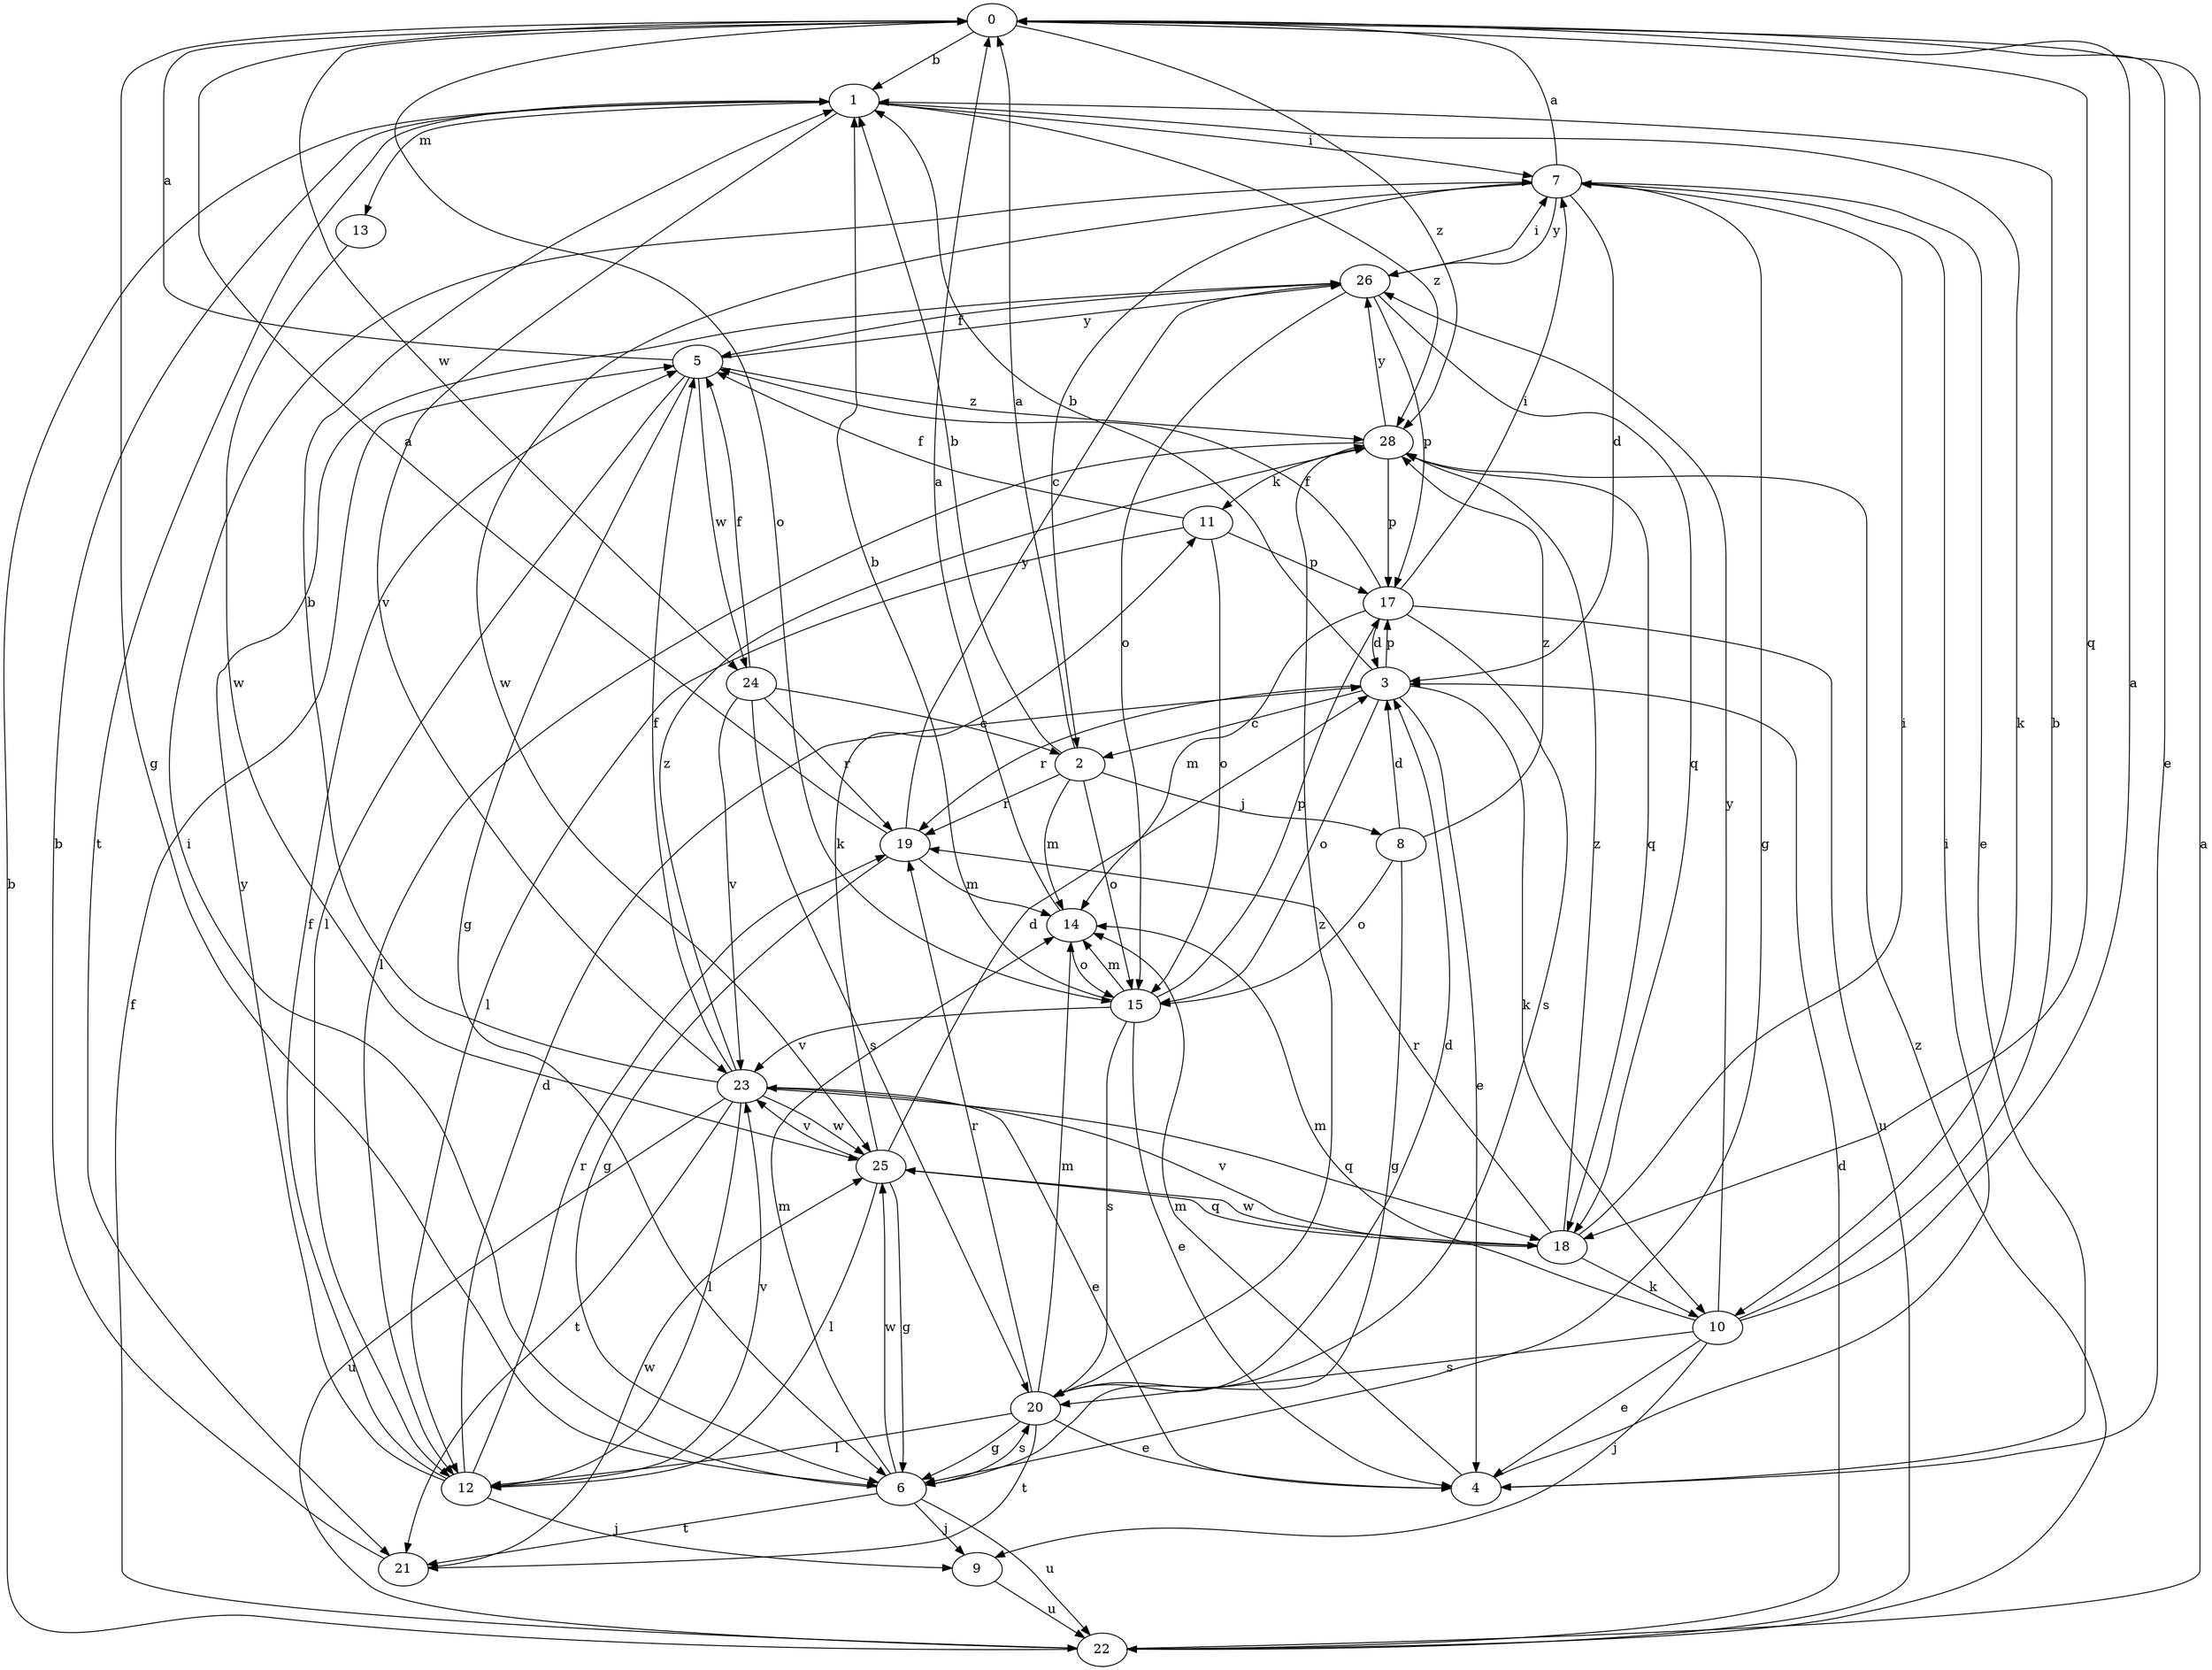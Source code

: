 strict digraph  {
0;
1;
2;
3;
4;
5;
6;
7;
8;
9;
10;
11;
12;
13;
14;
15;
17;
18;
19;
20;
21;
22;
23;
24;
25;
26;
28;
0 -> 1  [label=b];
0 -> 4  [label=e];
0 -> 6  [label=g];
0 -> 15  [label=o];
0 -> 18  [label=q];
0 -> 24  [label=w];
0 -> 28  [label=z];
1 -> 7  [label=i];
1 -> 10  [label=k];
1 -> 13  [label=m];
1 -> 21  [label=t];
1 -> 23  [label=v];
1 -> 28  [label=z];
2 -> 0  [label=a];
2 -> 1  [label=b];
2 -> 8  [label=j];
2 -> 14  [label=m];
2 -> 15  [label=o];
2 -> 19  [label=r];
3 -> 1  [label=b];
3 -> 2  [label=c];
3 -> 4  [label=e];
3 -> 10  [label=k];
3 -> 15  [label=o];
3 -> 17  [label=p];
3 -> 19  [label=r];
4 -> 7  [label=i];
4 -> 14  [label=m];
5 -> 0  [label=a];
5 -> 6  [label=g];
5 -> 12  [label=l];
5 -> 24  [label=w];
5 -> 26  [label=y];
5 -> 28  [label=z];
6 -> 7  [label=i];
6 -> 9  [label=j];
6 -> 14  [label=m];
6 -> 20  [label=s];
6 -> 21  [label=t];
6 -> 22  [label=u];
6 -> 25  [label=w];
7 -> 0  [label=a];
7 -> 2  [label=c];
7 -> 3  [label=d];
7 -> 4  [label=e];
7 -> 6  [label=g];
7 -> 25  [label=w];
7 -> 26  [label=y];
8 -> 3  [label=d];
8 -> 6  [label=g];
8 -> 15  [label=o];
8 -> 28  [label=z];
9 -> 22  [label=u];
10 -> 0  [label=a];
10 -> 1  [label=b];
10 -> 4  [label=e];
10 -> 9  [label=j];
10 -> 14  [label=m];
10 -> 20  [label=s];
10 -> 26  [label=y];
11 -> 5  [label=f];
11 -> 12  [label=l];
11 -> 15  [label=o];
11 -> 17  [label=p];
12 -> 3  [label=d];
12 -> 5  [label=f];
12 -> 9  [label=j];
12 -> 19  [label=r];
12 -> 23  [label=v];
12 -> 26  [label=y];
13 -> 25  [label=w];
14 -> 0  [label=a];
14 -> 15  [label=o];
15 -> 1  [label=b];
15 -> 4  [label=e];
15 -> 14  [label=m];
15 -> 17  [label=p];
15 -> 20  [label=s];
15 -> 23  [label=v];
17 -> 3  [label=d];
17 -> 5  [label=f];
17 -> 7  [label=i];
17 -> 14  [label=m];
17 -> 20  [label=s];
17 -> 22  [label=u];
18 -> 7  [label=i];
18 -> 10  [label=k];
18 -> 19  [label=r];
18 -> 23  [label=v];
18 -> 25  [label=w];
18 -> 28  [label=z];
19 -> 0  [label=a];
19 -> 6  [label=g];
19 -> 14  [label=m];
19 -> 26  [label=y];
20 -> 3  [label=d];
20 -> 4  [label=e];
20 -> 6  [label=g];
20 -> 12  [label=l];
20 -> 14  [label=m];
20 -> 19  [label=r];
20 -> 21  [label=t];
20 -> 28  [label=z];
21 -> 1  [label=b];
21 -> 25  [label=w];
22 -> 0  [label=a];
22 -> 1  [label=b];
22 -> 3  [label=d];
22 -> 5  [label=f];
22 -> 28  [label=z];
23 -> 1  [label=b];
23 -> 4  [label=e];
23 -> 5  [label=f];
23 -> 12  [label=l];
23 -> 18  [label=q];
23 -> 21  [label=t];
23 -> 22  [label=u];
23 -> 25  [label=w];
23 -> 28  [label=z];
24 -> 2  [label=c];
24 -> 5  [label=f];
24 -> 19  [label=r];
24 -> 20  [label=s];
24 -> 23  [label=v];
25 -> 3  [label=d];
25 -> 6  [label=g];
25 -> 11  [label=k];
25 -> 12  [label=l];
25 -> 18  [label=q];
25 -> 23  [label=v];
26 -> 5  [label=f];
26 -> 7  [label=i];
26 -> 15  [label=o];
26 -> 17  [label=p];
26 -> 18  [label=q];
28 -> 11  [label=k];
28 -> 12  [label=l];
28 -> 17  [label=p];
28 -> 18  [label=q];
28 -> 26  [label=y];
}

